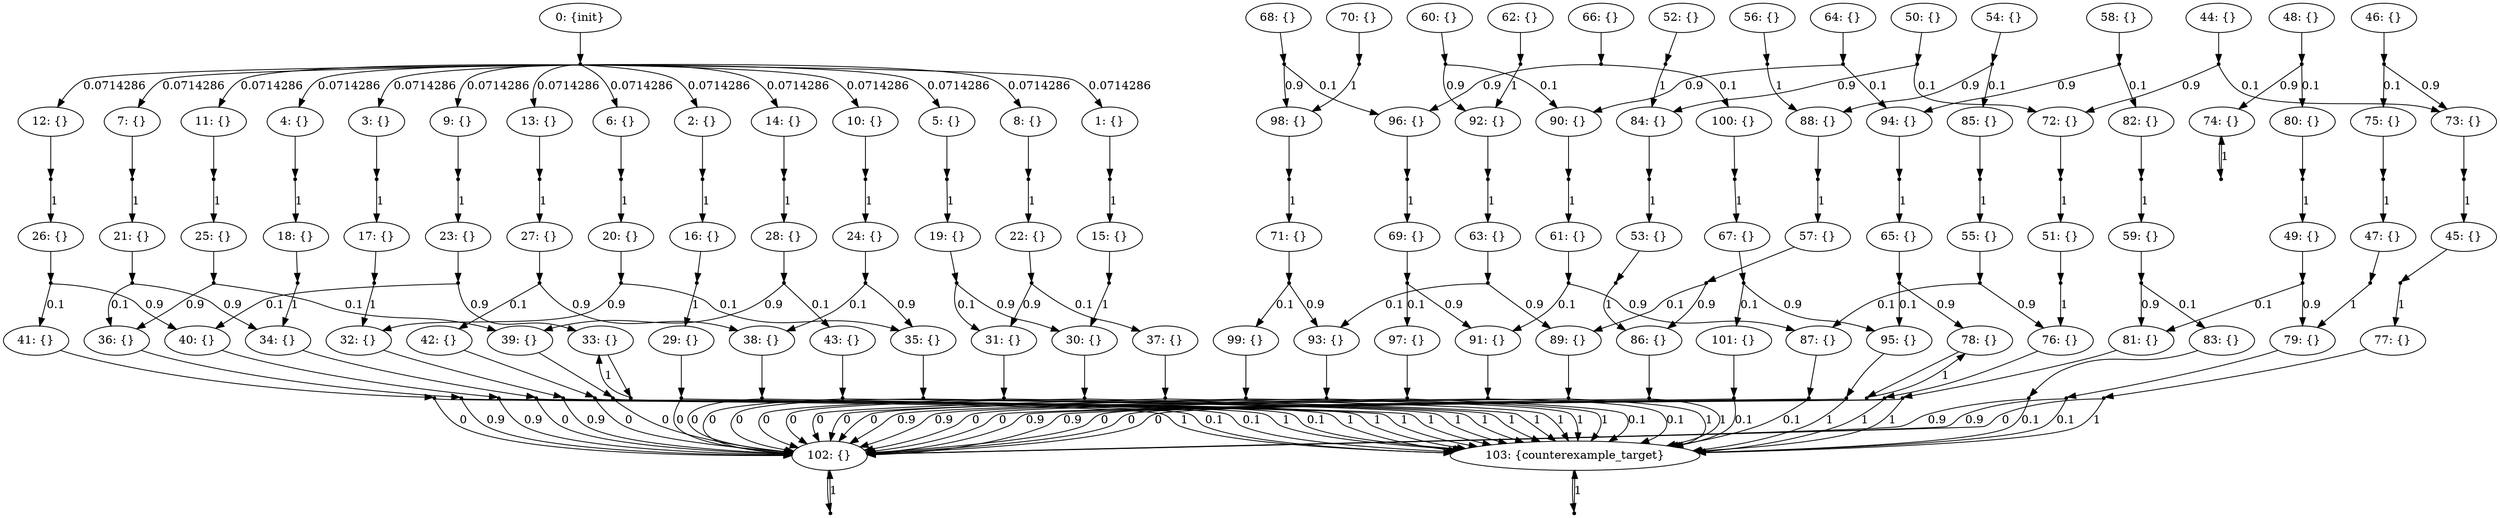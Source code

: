 digraph model {
	0 [ label = "0: {init}" ];
	1 [ label = "1: {}" ];
	2 [ label = "2: {}" ];
	3 [ label = "3: {}" ];
	4 [ label = "4: {}" ];
	5 [ label = "5: {}" ];
	6 [ label = "6: {}" ];
	7 [ label = "7: {}" ];
	8 [ label = "8: {}" ];
	9 [ label = "9: {}" ];
	10 [ label = "10: {}" ];
	11 [ label = "11: {}" ];
	12 [ label = "12: {}" ];
	13 [ label = "13: {}" ];
	14 [ label = "14: {}" ];
	15 [ label = "15: {}" ];
	16 [ label = "16: {}" ];
	17 [ label = "17: {}" ];
	18 [ label = "18: {}" ];
	19 [ label = "19: {}" ];
	20 [ label = "20: {}" ];
	21 [ label = "21: {}" ];
	22 [ label = "22: {}" ];
	23 [ label = "23: {}" ];
	24 [ label = "24: {}" ];
	25 [ label = "25: {}" ];
	26 [ label = "26: {}" ];
	27 [ label = "27: {}" ];
	28 [ label = "28: {}" ];
	29 [ label = "29: {}" ];
	30 [ label = "30: {}" ];
	31 [ label = "31: {}" ];
	32 [ label = "32: {}" ];
	33 [ label = "33: {}" ];
	34 [ label = "34: {}" ];
	35 [ label = "35: {}" ];
	36 [ label = "36: {}" ];
	37 [ label = "37: {}" ];
	38 [ label = "38: {}" ];
	39 [ label = "39: {}" ];
	40 [ label = "40: {}" ];
	41 [ label = "41: {}" ];
	42 [ label = "42: {}" ];
	43 [ label = "43: {}" ];
	44 [ label = "44: {}" ];
	45 [ label = "45: {}" ];
	46 [ label = "46: {}" ];
	47 [ label = "47: {}" ];
	48 [ label = "48: {}" ];
	49 [ label = "49: {}" ];
	50 [ label = "50: {}" ];
	51 [ label = "51: {}" ];
	52 [ label = "52: {}" ];
	53 [ label = "53: {}" ];
	54 [ label = "54: {}" ];
	55 [ label = "55: {}" ];
	56 [ label = "56: {}" ];
	57 [ label = "57: {}" ];
	58 [ label = "58: {}" ];
	59 [ label = "59: {}" ];
	60 [ label = "60: {}" ];
	61 [ label = "61: {}" ];
	62 [ label = "62: {}" ];
	63 [ label = "63: {}" ];
	64 [ label = "64: {}" ];
	65 [ label = "65: {}" ];
	66 [ label = "66: {}" ];
	67 [ label = "67: {}" ];
	68 [ label = "68: {}" ];
	69 [ label = "69: {}" ];
	70 [ label = "70: {}" ];
	71 [ label = "71: {}" ];
	72 [ label = "72: {}" ];
	73 [ label = "73: {}" ];
	74 [ label = "74: {}" ];
	75 [ label = "75: {}" ];
	76 [ label = "76: {}" ];
	77 [ label = "77: {}" ];
	78 [ label = "78: {}" ];
	79 [ label = "79: {}" ];
	80 [ label = "80: {}" ];
	81 [ label = "81: {}" ];
	82 [ label = "82: {}" ];
	83 [ label = "83: {}" ];
	84 [ label = "84: {}" ];
	85 [ label = "85: {}" ];
	86 [ label = "86: {}" ];
	87 [ label = "87: {}" ];
	88 [ label = "88: {}" ];
	89 [ label = "89: {}" ];
	90 [ label = "90: {}" ];
	91 [ label = "91: {}" ];
	92 [ label = "92: {}" ];
	93 [ label = "93: {}" ];
	94 [ label = "94: {}" ];
	95 [ label = "95: {}" ];
	96 [ label = "96: {}" ];
	97 [ label = "97: {}" ];
	98 [ label = "98: {}" ];
	99 [ label = "99: {}" ];
	100 [ label = "100: {}" ];
	101 [ label = "101: {}" ];
	102 [ label = "102: {}" ];
	103 [ label = "103: {counterexample_target}" ];
	"0c0" [shape = "point"];
	0 -> "0c0";
	"0c0" -> 1 [ label= "0.0714286" ];
	"0c0" -> 2 [ label= "0.0714286" ];
	"0c0" -> 3 [ label= "0.0714286" ];
	"0c0" -> 4 [ label= "0.0714286" ];
	"0c0" -> 5 [ label= "0.0714286" ];
	"0c0" -> 6 [ label= "0.0714286" ];
	"0c0" -> 7 [ label= "0.0714286" ];
	"0c0" -> 8 [ label= "0.0714286" ];
	"0c0" -> 9 [ label= "0.0714286" ];
	"0c0" -> 10 [ label= "0.0714286" ];
	"0c0" -> 11 [ label= "0.0714286" ];
	"0c0" -> 12 [ label= "0.0714286" ];
	"0c0" -> 13 [ label= "0.0714286" ];
	"0c0" -> 14 [ label= "0.0714286" ];
	"1c0" [shape = "point"];
	1 -> "1c0";
	"1c0" -> 15 [ label= "1" ];
	"2c0" [shape = "point"];
	2 -> "2c0";
	"2c0" -> 16 [ label= "1" ];
	"3c0" [shape = "point"];
	3 -> "3c0";
	"3c0" -> 17 [ label= "1" ];
	"4c0" [shape = "point"];
	4 -> "4c0";
	"4c0" -> 18 [ label= "1" ];
	"5c0" [shape = "point"];
	5 -> "5c0";
	"5c0" -> 19 [ label= "1" ];
	"6c0" [shape = "point"];
	6 -> "6c0";
	"6c0" -> 20 [ label= "1" ];
	"7c0" [shape = "point"];
	7 -> "7c0";
	"7c0" -> 21 [ label= "1" ];
	"8c0" [shape = "point"];
	8 -> "8c0";
	"8c0" -> 22 [ label= "1" ];
	"9c0" [shape = "point"];
	9 -> "9c0";
	"9c0" -> 23 [ label= "1" ];
	"10c0" [shape = "point"];
	10 -> "10c0";
	"10c0" -> 24 [ label= "1" ];
	"11c0" [shape = "point"];
	11 -> "11c0";
	"11c0" -> 25 [ label= "1" ];
	"12c0" [shape = "point"];
	12 -> "12c0";
	"12c0" -> 26 [ label= "1" ];
	"13c0" [shape = "point"];
	13 -> "13c0";
	"13c0" -> 27 [ label= "1" ];
	"14c0" [shape = "point"];
	14 -> "14c0";
	"14c0" -> 28 [ label= "1" ];
	"15c0" [shape = "point"];
	15 -> "15c0";
	"15c0" -> 30 [ label= "1" ];
	"16c0" [shape = "point"];
	16 -> "16c0";
	"16c0" -> 29 [ label= "1" ];
	"17c0" [shape = "point"];
	17 -> "17c0";
	"17c0" -> 32 [ label= "1" ];
	"18c0" [shape = "point"];
	18 -> "18c0";
	"18c0" -> 34 [ label= "1" ];
	"19c0" [shape = "point"];
	19 -> "19c0";
	"19c0" -> 30 [ label= "0.9" ];
	"19c0" -> 31 [ label= "0.1" ];
	"20c0" [shape = "point"];
	20 -> "20c0";
	"20c0" -> 32 [ label= "0.9" ];
	"20c0" -> 35 [ label= "0.1" ];
	"21c0" [shape = "point"];
	21 -> "21c0";
	"21c0" -> 34 [ label= "0.9" ];
	"21c0" -> 36 [ label= "0.1" ];
	"22c0" [shape = "point"];
	22 -> "22c0";
	"22c0" -> 31 [ label= "0.9" ];
	"22c0" -> 37 [ label= "0.1" ];
	"23c0" [shape = "point"];
	23 -> "23c0";
	"23c0" -> 33 [ label= "0.9" ];
	"23c0" -> 40 [ label= "0.1" ];
	"24c0" [shape = "point"];
	24 -> "24c0";
	"24c0" -> 35 [ label= "0.9" ];
	"24c0" -> 38 [ label= "0.1" ];
	"25c0" [shape = "point"];
	25 -> "25c0";
	"25c0" -> 36 [ label= "0.9" ];
	"25c0" -> 39 [ label= "0.1" ];
	"26c0" [shape = "point"];
	26 -> "26c0";
	"26c0" -> 40 [ label= "0.9" ];
	"26c0" -> 41 [ label= "0.1" ];
	"27c0" [shape = "point"];
	27 -> "27c0";
	"27c0" -> 38 [ label= "0.9" ];
	"27c0" -> 42 [ label= "0.1" ];
	"28c0" [shape = "point"];
	28 -> "28c0";
	"28c0" -> 39 [ label= "0.9" ];
	"28c0" -> 43 [ label= "0.1" ];
	"29c0" [shape = "point"];
	29 -> "29c0";
	"29c0" -> 102 [ label= "0" ];
	"29c0" -> 103 [ label= "1" ];
	"30c0" [shape = "point"];
	30 -> "30c0";
	"30c0" -> 102 [ label= "0" ];
	"30c0" -> 103 [ label= "1" ];
	"31c0" [shape = "point"];
	31 -> "31c0";
	"31c0" -> 102 [ label= "0" ];
	"31c0" -> 103 [ label= "1" ];
	"32c0" [shape = "point"];
	32 -> "32c0";
	"32c0" -> 102 [ label= "0.9" ];
	"32c0" -> 103 [ label= "0.1" ];
	"33c0" [shape = "point"];
	33 -> "33c0";
	"33c0" -> 33 [ label= "1" ];
	"34c0" [shape = "point"];
	34 -> "34c0";
	"34c0" -> 102 [ label= "0" ];
	"34c0" -> 103 [ label= "1" ];
	"35c0" [shape = "point"];
	35 -> "35c0";
	"35c0" -> 102 [ label= "0" ];
	"35c0" -> 103 [ label= "1" ];
	"36c0" [shape = "point"];
	36 -> "36c0";
	"36c0" -> 102 [ label= "0.9" ];
	"36c0" -> 103 [ label= "0.1" ];
	"37c0" [shape = "point"];
	37 -> "37c0";
	"37c0" -> 102 [ label= "0" ];
	"37c0" -> 103 [ label= "1" ];
	"38c0" [shape = "point"];
	38 -> "38c0";
	"38c0" -> 102 [ label= "0" ];
	"38c0" -> 103 [ label= "1" ];
	"39c0" [shape = "point"];
	39 -> "39c0";
	"39c0" -> 102 [ label= "0" ];
	"39c0" -> 103 [ label= "1" ];
	"40c0" [shape = "point"];
	40 -> "40c0";
	"40c0" -> 102 [ label= "0.9" ];
	"40c0" -> 103 [ label= "0.1" ];
	"41c0" [shape = "point"];
	41 -> "41c0";
	"41c0" -> 102 [ label= "0" ];
	"41c0" -> 103 [ label= "1" ];
	"42c0" [shape = "point"];
	42 -> "42c0";
	"42c0" -> 102 [ label= "0" ];
	"42c0" -> 103 [ label= "1" ];
	"43c0" [shape = "point"];
	43 -> "43c0";
	"43c0" -> 102 [ label= "0" ];
	"43c0" -> 103 [ label= "1" ];
	"44c0" [shape = "point"];
	44 -> "44c0";
	"44c0" -> 72 [ label= "0.9" ];
	"44c0" -> 73 [ label= "0.1" ];
	"45c0" [shape = "point"];
	45 -> "45c0";
	"45c0" -> 77 [ label= "1" ];
	"46c0" [shape = "point"];
	46 -> "46c0";
	"46c0" -> 73 [ label= "0.9" ];
	"46c0" -> 75 [ label= "0.1" ];
	"47c0" [shape = "point"];
	47 -> "47c0";
	"47c0" -> 79 [ label= "1" ];
	"48c0" [shape = "point"];
	48 -> "48c0";
	"48c0" -> 74 [ label= "0.9" ];
	"48c0" -> 80 [ label= "0.1" ];
	"49c0" [shape = "point"];
	49 -> "49c0";
	"49c0" -> 79 [ label= "0.9" ];
	"49c0" -> 81 [ label= "0.1" ];
	"50c0" [shape = "point"];
	50 -> "50c0";
	"50c0" -> 72 [ label= "0.1" ];
	"50c0" -> 84 [ label= "0.9" ];
	"51c0" [shape = "point"];
	51 -> "51c0";
	"51c0" -> 76 [ label= "1" ];
	"52c0" [shape = "point"];
	52 -> "52c0";
	"52c0" -> 84 [ label= "1" ];
	"53c0" [shape = "point"];
	53 -> "53c0";
	"53c0" -> 86 [ label= "1" ];
	"54c0" [shape = "point"];
	54 -> "54c0";
	"54c0" -> 85 [ label= "0.1" ];
	"54c0" -> 88 [ label= "0.9" ];
	"55c0" [shape = "point"];
	55 -> "55c0";
	"55c0" -> 76 [ label= "0.9" ];
	"55c0" -> 87 [ label= "0.1" ];
	"56c0" [shape = "point"];
	56 -> "56c0";
	"56c0" -> 88 [ label= "1" ];
	"57c0" [shape = "point"];
	57 -> "57c0";
	"57c0" -> 86 [ label= "0.9" ];
	"57c0" -> 89 [ label= "0.1" ];
	"58c0" [shape = "point"];
	58 -> "58c0";
	"58c0" -> 82 [ label= "0.1" ];
	"58c0" -> 94 [ label= "0.9" ];
	"59c0" [shape = "point"];
	59 -> "59c0";
	"59c0" -> 81 [ label= "0.9" ];
	"59c0" -> 83 [ label= "0.1" ];
	"60c0" [shape = "point"];
	60 -> "60c0";
	"60c0" -> 90 [ label= "0.1" ];
	"60c0" -> 92 [ label= "0.9" ];
	"61c0" [shape = "point"];
	61 -> "61c0";
	"61c0" -> 87 [ label= "0.9" ];
	"61c0" -> 91 [ label= "0.1" ];
	"62c0" [shape = "point"];
	62 -> "62c0";
	"62c0" -> 92 [ label= "1" ];
	"63c0" [shape = "point"];
	63 -> "63c0";
	"63c0" -> 89 [ label= "0.9" ];
	"63c0" -> 93 [ label= "0.1" ];
	"64c0" [shape = "point"];
	64 -> "64c0";
	"64c0" -> 90 [ label= "0.9" ];
	"64c0" -> 94 [ label= "0.1" ];
	"65c0" [shape = "point"];
	65 -> "65c0";
	"65c0" -> 78 [ label= "0.9" ];
	"65c0" -> 95 [ label= "0.1" ];
	"66c0" [shape = "point"];
	66 -> "66c0";
	"66c0" -> 96 [ label= "0.9" ];
	"66c0" -> 100 [ label= "0.1" ];
	"67c0" [shape = "point"];
	67 -> "67c0";
	"67c0" -> 95 [ label= "0.9" ];
	"67c0" -> 101 [ label= "0.1" ];
	"68c0" [shape = "point"];
	68 -> "68c0";
	"68c0" -> 96 [ label= "0.1" ];
	"68c0" -> 98 [ label= "0.9" ];
	"69c0" [shape = "point"];
	69 -> "69c0";
	"69c0" -> 91 [ label= "0.9" ];
	"69c0" -> 97 [ label= "0.1" ];
	"70c0" [shape = "point"];
	70 -> "70c0";
	"70c0" -> 98 [ label= "1" ];
	"71c0" [shape = "point"];
	71 -> "71c0";
	"71c0" -> 93 [ label= "0.9" ];
	"71c0" -> 99 [ label= "0.1" ];
	"72c0" [shape = "point"];
	72 -> "72c0";
	"72c0" -> 51 [ label= "1" ];
	"73c0" [shape = "point"];
	73 -> "73c0";
	"73c0" -> 45 [ label= "1" ];
	"74c0" [shape = "point"];
	74 -> "74c0";
	"74c0" -> 74 [ label= "1" ];
	"75c0" [shape = "point"];
	75 -> "75c0";
	"75c0" -> 47 [ label= "1" ];
	"76c0" [shape = "point"];
	76 -> "76c0";
	"76c0" -> 102 [ label= "0" ];
	"76c0" -> 103 [ label= "1" ];
	"77c0" [shape = "point"];
	77 -> "77c0";
	"77c0" -> 102 [ label= "0" ];
	"77c0" -> 103 [ label= "1" ];
	"78c0" [shape = "point"];
	78 -> "78c0";
	"78c0" -> 78 [ label= "1" ];
	"79c0" [shape = "point"];
	79 -> "79c0";
	"79c0" -> 102 [ label= "0.9" ];
	"79c0" -> 103 [ label= "0.1" ];
	"80c0" [shape = "point"];
	80 -> "80c0";
	"80c0" -> 49 [ label= "1" ];
	"81c0" [shape = "point"];
	81 -> "81c0";
	"81c0" -> 102 [ label= "0" ];
	"81c0" -> 103 [ label= "1" ];
	"82c0" [shape = "point"];
	82 -> "82c0";
	"82c0" -> 59 [ label= "1" ];
	"83c0" [shape = "point"];
	83 -> "83c0";
	"83c0" -> 102 [ label= "0.9" ];
	"83c0" -> 103 [ label= "0.1" ];
	"84c0" [shape = "point"];
	84 -> "84c0";
	"84c0" -> 53 [ label= "1" ];
	"85c0" [shape = "point"];
	85 -> "85c0";
	"85c0" -> 55 [ label= "1" ];
	"86c0" [shape = "point"];
	86 -> "86c0";
	"86c0" -> 102 [ label= "0" ];
	"86c0" -> 103 [ label= "1" ];
	"87c0" [shape = "point"];
	87 -> "87c0";
	"87c0" -> 102 [ label= "0.9" ];
	"87c0" -> 103 [ label= "0.1" ];
	"88c0" [shape = "point"];
	88 -> "88c0";
	"88c0" -> 57 [ label= "1" ];
	"89c0" [shape = "point"];
	89 -> "89c0";
	"89c0" -> 102 [ label= "0" ];
	"89c0" -> 103 [ label= "1" ];
	"90c0" [shape = "point"];
	90 -> "90c0";
	"90c0" -> 61 [ label= "1" ];
	"91c0" [shape = "point"];
	91 -> "91c0";
	"91c0" -> 102 [ label= "0.9" ];
	"91c0" -> 103 [ label= "0.1" ];
	"92c0" [shape = "point"];
	92 -> "92c0";
	"92c0" -> 63 [ label= "1" ];
	"93c0" [shape = "point"];
	93 -> "93c0";
	"93c0" -> 102 [ label= "0" ];
	"93c0" -> 103 [ label= "1" ];
	"94c0" [shape = "point"];
	94 -> "94c0";
	"94c0" -> 65 [ label= "1" ];
	"95c0" [shape = "point"];
	95 -> "95c0";
	"95c0" -> 102 [ label= "0" ];
	"95c0" -> 103 [ label= "1" ];
	"96c0" [shape = "point"];
	96 -> "96c0";
	"96c0" -> 69 [ label= "1" ];
	"97c0" [shape = "point"];
	97 -> "97c0";
	"97c0" -> 102 [ label= "0.9" ];
	"97c0" -> 103 [ label= "0.1" ];
	"98c0" [shape = "point"];
	98 -> "98c0";
	"98c0" -> 71 [ label= "1" ];
	"99c0" [shape = "point"];
	99 -> "99c0";
	"99c0" -> 102 [ label= "0" ];
	"99c0" -> 103 [ label= "1" ];
	"100c0" [shape = "point"];
	100 -> "100c0";
	"100c0" -> 67 [ label= "1" ];
	"101c0" [shape = "point"];
	101 -> "101c0";
	"101c0" -> 102 [ label= "0.9" ];
	"101c0" -> 103 [ label= "0.1" ];
	"102c0" [shape = "point"];
	102 -> "102c0";
	"102c0" -> 102 [ label= "1" ];
	"103c0" [shape = "point"];
	103 -> "103c0";
	"103c0" -> 103 [ label= "1" ];
}
